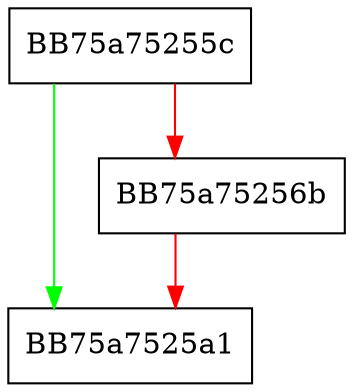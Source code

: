 digraph sqlite3_reset_auto_extension {
  node [shape="box"];
  graph [splines=ortho];
  BB75a75255c -> BB75a7525a1 [color="green"];
  BB75a75255c -> BB75a75256b [color="red"];
  BB75a75256b -> BB75a7525a1 [color="red"];
}